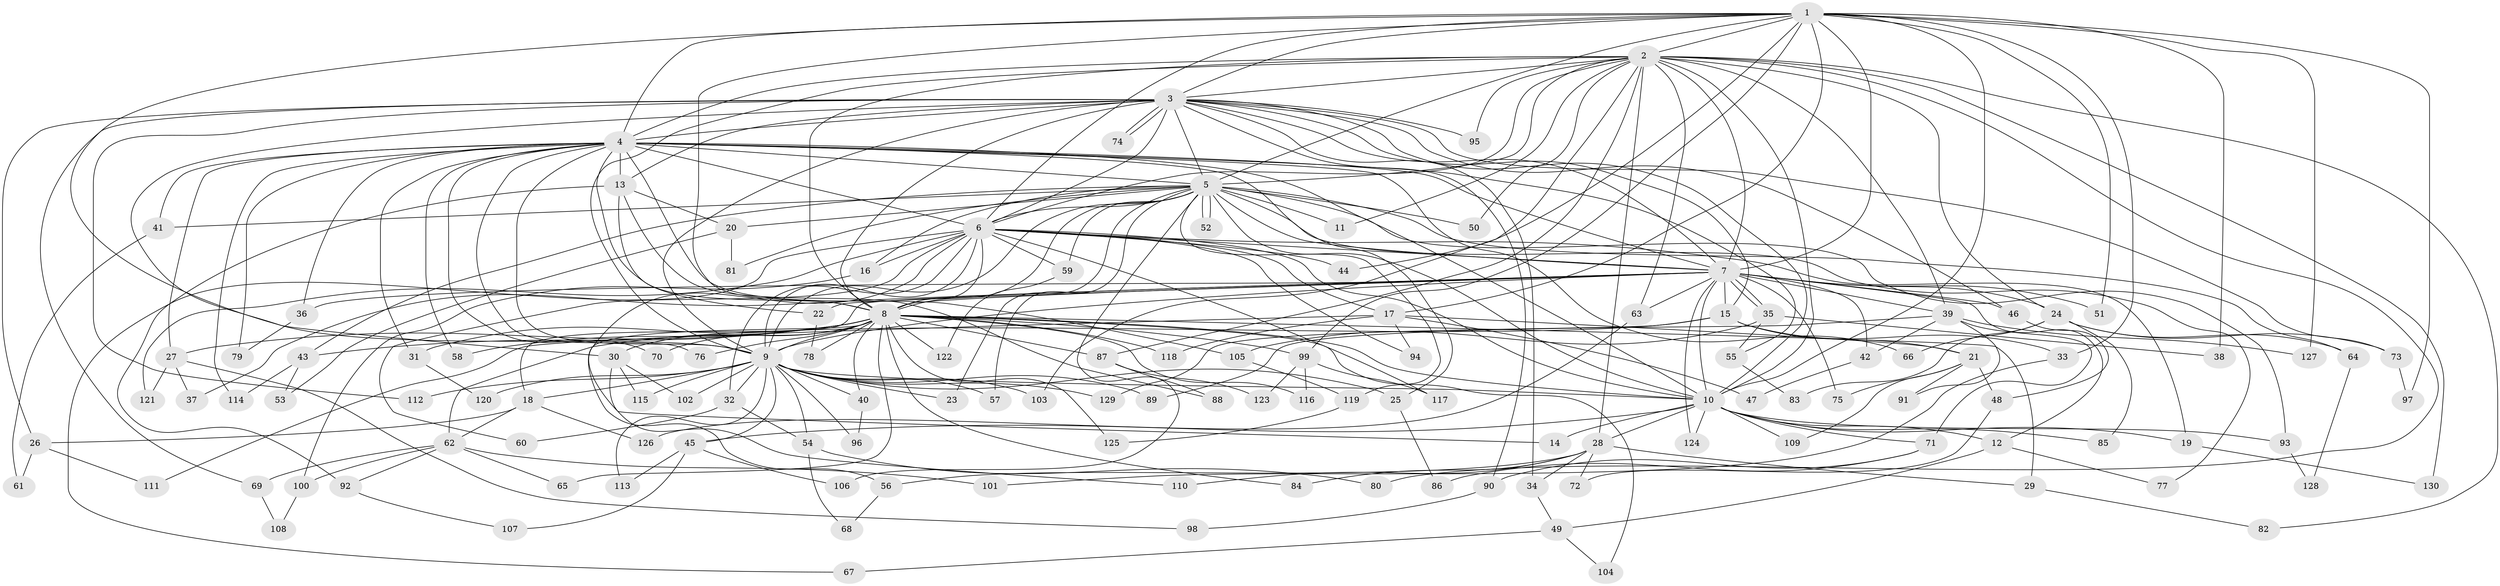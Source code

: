 // coarse degree distribution, {22: 0.015384615384615385, 3: 0.2923076923076923, 2: 0.18461538461538463, 16: 0.03076923076923077, 15: 0.015384615384615385, 4: 0.18461538461538463, 1: 0.03076923076923077, 24: 0.015384615384615385, 21: 0.03076923076923077, 19: 0.03076923076923077, 7: 0.06153846153846154, 5: 0.03076923076923077, 6: 0.06153846153846154, 14: 0.015384615384615385}
// Generated by graph-tools (version 1.1) at 2025/36/03/04/25 23:36:26]
// undirected, 130 vertices, 285 edges
graph export_dot {
  node [color=gray90,style=filled];
  1;
  2;
  3;
  4;
  5;
  6;
  7;
  8;
  9;
  10;
  11;
  12;
  13;
  14;
  15;
  16;
  17;
  18;
  19;
  20;
  21;
  22;
  23;
  24;
  25;
  26;
  27;
  28;
  29;
  30;
  31;
  32;
  33;
  34;
  35;
  36;
  37;
  38;
  39;
  40;
  41;
  42;
  43;
  44;
  45;
  46;
  47;
  48;
  49;
  50;
  51;
  52;
  53;
  54;
  55;
  56;
  57;
  58;
  59;
  60;
  61;
  62;
  63;
  64;
  65;
  66;
  67;
  68;
  69;
  70;
  71;
  72;
  73;
  74;
  75;
  76;
  77;
  78;
  79;
  80;
  81;
  82;
  83;
  84;
  85;
  86;
  87;
  88;
  89;
  90;
  91;
  92;
  93;
  94;
  95;
  96;
  97;
  98;
  99;
  100;
  101;
  102;
  103;
  104;
  105;
  106;
  107;
  108;
  109;
  110;
  111;
  112;
  113;
  114;
  115;
  116;
  117;
  118;
  119;
  120;
  121;
  122;
  123;
  124;
  125;
  126;
  127;
  128;
  129;
  130;
  1 -- 2;
  1 -- 3;
  1 -- 4;
  1 -- 5;
  1 -- 6;
  1 -- 7;
  1 -- 8;
  1 -- 9;
  1 -- 10;
  1 -- 17;
  1 -- 33;
  1 -- 38;
  1 -- 44;
  1 -- 51;
  1 -- 97;
  1 -- 99;
  1 -- 127;
  2 -- 3;
  2 -- 4;
  2 -- 5;
  2 -- 6;
  2 -- 7;
  2 -- 8;
  2 -- 9;
  2 -- 10;
  2 -- 11;
  2 -- 24;
  2 -- 28;
  2 -- 39;
  2 -- 50;
  2 -- 63;
  2 -- 80;
  2 -- 82;
  2 -- 87;
  2 -- 95;
  2 -- 103;
  2 -- 130;
  3 -- 4;
  3 -- 5;
  3 -- 6;
  3 -- 7;
  3 -- 8;
  3 -- 9;
  3 -- 10;
  3 -- 13;
  3 -- 15;
  3 -- 26;
  3 -- 30;
  3 -- 34;
  3 -- 46;
  3 -- 69;
  3 -- 73;
  3 -- 74;
  3 -- 74;
  3 -- 90;
  3 -- 95;
  3 -- 112;
  4 -- 5;
  4 -- 6;
  4 -- 7;
  4 -- 8;
  4 -- 9;
  4 -- 10;
  4 -- 13;
  4 -- 25;
  4 -- 27;
  4 -- 31;
  4 -- 36;
  4 -- 41;
  4 -- 55;
  4 -- 58;
  4 -- 66;
  4 -- 70;
  4 -- 76;
  4 -- 79;
  4 -- 105;
  4 -- 114;
  5 -- 6;
  5 -- 7;
  5 -- 8;
  5 -- 9;
  5 -- 10;
  5 -- 11;
  5 -- 16;
  5 -- 20;
  5 -- 23;
  5 -- 41;
  5 -- 43;
  5 -- 50;
  5 -- 52;
  5 -- 52;
  5 -- 57;
  5 -- 59;
  5 -- 64;
  5 -- 77;
  5 -- 81;
  5 -- 93;
  5 -- 106;
  5 -- 119;
  6 -- 7;
  6 -- 8;
  6 -- 9;
  6 -- 10;
  6 -- 14;
  6 -- 16;
  6 -- 17;
  6 -- 19;
  6 -- 32;
  6 -- 44;
  6 -- 59;
  6 -- 60;
  6 -- 67;
  6 -- 94;
  6 -- 117;
  6 -- 121;
  7 -- 8;
  7 -- 9;
  7 -- 10;
  7 -- 12;
  7 -- 15;
  7 -- 18;
  7 -- 22;
  7 -- 24;
  7 -- 35;
  7 -- 35;
  7 -- 36;
  7 -- 37;
  7 -- 39;
  7 -- 42;
  7 -- 46;
  7 -- 51;
  7 -- 63;
  7 -- 75;
  7 -- 124;
  8 -- 9;
  8 -- 10;
  8 -- 27;
  8 -- 29;
  8 -- 30;
  8 -- 31;
  8 -- 40;
  8 -- 43;
  8 -- 56;
  8 -- 58;
  8 -- 65;
  8 -- 70;
  8 -- 76;
  8 -- 78;
  8 -- 84;
  8 -- 87;
  8 -- 99;
  8 -- 104;
  8 -- 116;
  8 -- 118;
  8 -- 122;
  8 -- 125;
  9 -- 10;
  9 -- 18;
  9 -- 23;
  9 -- 25;
  9 -- 32;
  9 -- 40;
  9 -- 45;
  9 -- 54;
  9 -- 57;
  9 -- 89;
  9 -- 96;
  9 -- 102;
  9 -- 103;
  9 -- 112;
  9 -- 113;
  9 -- 115;
  9 -- 120;
  9 -- 129;
  10 -- 12;
  10 -- 14;
  10 -- 19;
  10 -- 28;
  10 -- 45;
  10 -- 71;
  10 -- 85;
  10 -- 93;
  10 -- 109;
  10 -- 124;
  12 -- 49;
  12 -- 77;
  13 -- 20;
  13 -- 22;
  13 -- 88;
  13 -- 92;
  15 -- 21;
  15 -- 33;
  15 -- 62;
  15 -- 129;
  16 -- 100;
  17 -- 21;
  17 -- 47;
  17 -- 94;
  17 -- 111;
  17 -- 118;
  18 -- 26;
  18 -- 62;
  18 -- 126;
  19 -- 130;
  20 -- 53;
  20 -- 81;
  21 -- 48;
  21 -- 75;
  21 -- 91;
  21 -- 109;
  22 -- 78;
  24 -- 64;
  24 -- 66;
  24 -- 73;
  24 -- 83;
  24 -- 85;
  25 -- 86;
  26 -- 61;
  26 -- 111;
  27 -- 37;
  27 -- 98;
  27 -- 121;
  28 -- 29;
  28 -- 34;
  28 -- 56;
  28 -- 72;
  28 -- 84;
  28 -- 110;
  29 -- 82;
  30 -- 102;
  30 -- 110;
  30 -- 115;
  31 -- 120;
  32 -- 54;
  32 -- 60;
  33 -- 101;
  34 -- 49;
  35 -- 38;
  35 -- 55;
  35 -- 105;
  36 -- 79;
  39 -- 42;
  39 -- 71;
  39 -- 89;
  39 -- 91;
  39 -- 127;
  40 -- 96;
  41 -- 61;
  42 -- 47;
  43 -- 53;
  43 -- 114;
  45 -- 106;
  45 -- 107;
  45 -- 113;
  46 -- 48;
  48 -- 72;
  49 -- 67;
  49 -- 104;
  54 -- 68;
  54 -- 80;
  55 -- 83;
  56 -- 68;
  59 -- 122;
  62 -- 65;
  62 -- 69;
  62 -- 92;
  62 -- 100;
  62 -- 101;
  63 -- 126;
  64 -- 128;
  69 -- 108;
  71 -- 86;
  71 -- 90;
  73 -- 97;
  87 -- 88;
  87 -- 123;
  90 -- 98;
  92 -- 107;
  93 -- 128;
  99 -- 116;
  99 -- 117;
  99 -- 123;
  100 -- 108;
  105 -- 119;
  119 -- 125;
}
